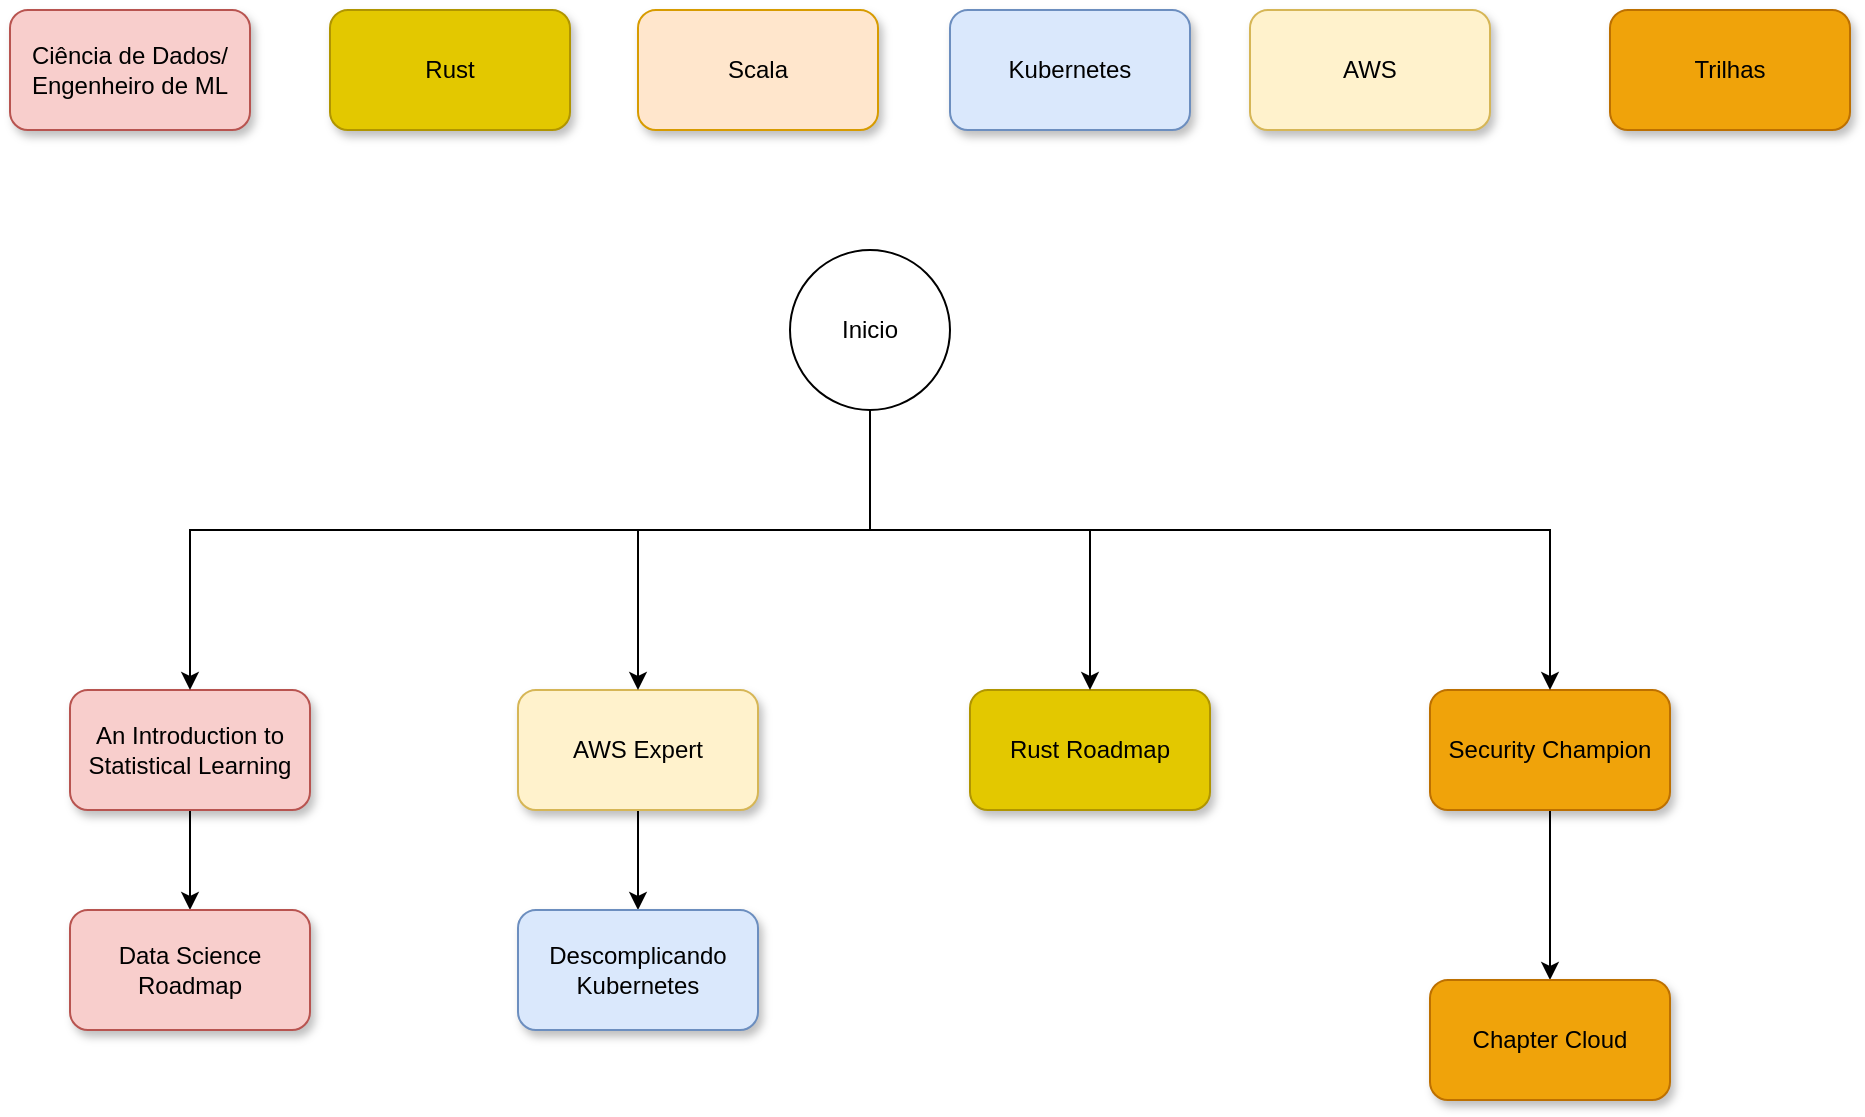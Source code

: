 <mxfile version="22.1.16" type="github">
  <diagram name="Página-1" id="EQxA5Od2Q3lQZ3v4GBOc">
    <mxGraphModel dx="1434" dy="746" grid="1" gridSize="10" guides="1" tooltips="1" connect="1" arrows="1" fold="1" page="1" pageScale="1" pageWidth="827" pageHeight="1169" math="0" shadow="0">
      <root>
        <mxCell id="0" />
        <mxCell id="1" parent="0" />
        <mxCell id="GFYhtWjBYcAE8isCYqtC-1" value="Ciência de Dados/&lt;br&gt;Engenheiro de ML" style="rounded=1;whiteSpace=wrap;html=1;fillColor=#f8cecc;strokeColor=#b85450;shadow=1;" parent="1" vertex="1">
          <mxGeometry x="40" y="40" width="120" height="60" as="geometry" />
        </mxCell>
        <mxCell id="GFYhtWjBYcAE8isCYqtC-2" value="Scala" style="rounded=1;whiteSpace=wrap;html=1;fillColor=#ffe6cc;strokeColor=#d79b00;shadow=1;" parent="1" vertex="1">
          <mxGeometry x="354" y="40" width="120" height="60" as="geometry" />
        </mxCell>
        <mxCell id="GFYhtWjBYcAE8isCYqtC-3" value="Rust" style="rounded=1;whiteSpace=wrap;html=1;fillColor=#e3c800;strokeColor=#B09500;shadow=1;fontColor=#000000;" parent="1" vertex="1">
          <mxGeometry x="200" y="40" width="120" height="60" as="geometry" />
        </mxCell>
        <mxCell id="GFYhtWjBYcAE8isCYqtC-4" value="Kubernetes" style="rounded=1;whiteSpace=wrap;html=1;fillColor=#dae8fc;strokeColor=#6c8ebf;shadow=1;" parent="1" vertex="1">
          <mxGeometry x="510" y="40" width="120" height="60" as="geometry" />
        </mxCell>
        <mxCell id="GFYhtWjBYcAE8isCYqtC-5" value="AWS" style="rounded=1;whiteSpace=wrap;html=1;fillColor=#fff2cc;strokeColor=#d6b656;shadow=1;" parent="1" vertex="1">
          <mxGeometry x="660" y="40" width="120" height="60" as="geometry" />
        </mxCell>
        <mxCell id="GFYhtWjBYcAE8isCYqtC-15" style="edgeStyle=orthogonalEdgeStyle;rounded=0;orthogonalLoop=1;jettySize=auto;html=1;" parent="1" source="GFYhtWjBYcAE8isCYqtC-10" target="GFYhtWjBYcAE8isCYqtC-12" edge="1">
          <mxGeometry relative="1" as="geometry" />
        </mxCell>
        <UserObject label="An Introduction to Statistical Learning" link="https://www.statlearning.com/" id="GFYhtWjBYcAE8isCYqtC-10">
          <mxCell style="rounded=1;whiteSpace=wrap;html=1;fillColor=#f8cecc;strokeColor=#b85450;shadow=1;" parent="1" vertex="1">
            <mxGeometry x="70" y="380" width="120" height="60" as="geometry" />
          </mxCell>
        </UserObject>
        <UserObject label="Data Science Roadmap" link="https://roadmap.sh/ai-data-scientist" id="GFYhtWjBYcAE8isCYqtC-12">
          <mxCell style="rounded=1;whiteSpace=wrap;html=1;fillColor=#f8cecc;strokeColor=#b85450;shadow=1;" parent="1" vertex="1">
            <mxGeometry x="70" y="490" width="120" height="60" as="geometry" />
          </mxCell>
        </UserObject>
        <mxCell id="GFYhtWjBYcAE8isCYqtC-18" style="edgeStyle=orthogonalEdgeStyle;rounded=0;orthogonalLoop=1;jettySize=auto;html=1;" parent="1" source="GFYhtWjBYcAE8isCYqtC-16" target="GFYhtWjBYcAE8isCYqtC-17" edge="1">
          <mxGeometry relative="1" as="geometry" />
        </mxCell>
        <UserObject label="AWS Expert" link="https://www.linuxtips.io/path-player?courseid=aws-expert&amp;unit=63a488d768e3faaa9d033308Unit" id="GFYhtWjBYcAE8isCYqtC-16">
          <mxCell style="rounded=1;whiteSpace=wrap;html=1;fillColor=#fff2cc;strokeColor=#d6b656;shadow=1;" parent="1" vertex="1">
            <mxGeometry x="294" y="380" width="120" height="60" as="geometry" />
          </mxCell>
        </UserObject>
        <UserObject label="Descomplicando Kubernetes" link="https://www.linuxtips.io/path-player?courseid=descomplicando-o-kubernetes-expert-mode&amp;unit=637c8f62a2320103c4014177Unit" id="GFYhtWjBYcAE8isCYqtC-17">
          <mxCell style="rounded=1;whiteSpace=wrap;html=1;fillColor=#dae8fc;strokeColor=#6c8ebf;shadow=1;" parent="1" vertex="1">
            <mxGeometry x="294" y="490" width="120" height="60" as="geometry" />
          </mxCell>
        </UserObject>
        <UserObject label="Rust Roadmap" link="https://roadmap.sh/rust" id="GFYhtWjBYcAE8isCYqtC-19">
          <mxCell style="rounded=1;whiteSpace=wrap;html=1;fillColor=#e3c800;strokeColor=#B09500;shadow=1;fontColor=#000000;" parent="1" vertex="1">
            <mxGeometry x="520" y="380" width="120" height="60" as="geometry" />
          </mxCell>
        </UserObject>
        <mxCell id="GFYhtWjBYcAE8isCYqtC-20" value="Trilhas" style="rounded=1;whiteSpace=wrap;html=1;fillColor=#f0a30a;strokeColor=#BD7000;shadow=1;fontColor=#000000;" parent="1" vertex="1">
          <mxGeometry x="840" y="40" width="120" height="60" as="geometry" />
        </mxCell>
        <mxCell id="QWYf4EimEr6cd_DEaJjt-3" style="edgeStyle=orthogonalEdgeStyle;rounded=0;orthogonalLoop=1;jettySize=auto;html=1;" edge="1" parent="1" source="GFYhtWjBYcAE8isCYqtC-22" target="QWYf4EimEr6cd_DEaJjt-2">
          <mxGeometry relative="1" as="geometry" />
        </mxCell>
        <mxCell id="GFYhtWjBYcAE8isCYqtC-22" value="Security Champion" style="rounded=1;whiteSpace=wrap;html=1;fillColor=#f0a30a;strokeColor=#BD7000;shadow=1;fontColor=#000000;" parent="1" vertex="1">
          <mxGeometry x="750" y="380" width="120" height="60" as="geometry" />
        </mxCell>
        <mxCell id="GFYhtWjBYcAE8isCYqtC-25" style="edgeStyle=orthogonalEdgeStyle;rounded=0;orthogonalLoop=1;jettySize=auto;html=1;entryX=0.5;entryY=0;entryDx=0;entryDy=0;" parent="1" source="GFYhtWjBYcAE8isCYqtC-24" target="GFYhtWjBYcAE8isCYqtC-10" edge="1">
          <mxGeometry relative="1" as="geometry">
            <Array as="points">
              <mxPoint x="470" y="300" />
              <mxPoint x="130" y="300" />
            </Array>
          </mxGeometry>
        </mxCell>
        <mxCell id="GFYhtWjBYcAE8isCYqtC-26" style="edgeStyle=orthogonalEdgeStyle;rounded=0;orthogonalLoop=1;jettySize=auto;html=1;" parent="1" source="GFYhtWjBYcAE8isCYqtC-24" target="GFYhtWjBYcAE8isCYqtC-16" edge="1">
          <mxGeometry relative="1" as="geometry">
            <Array as="points">
              <mxPoint x="470" y="300" />
              <mxPoint x="354" y="300" />
            </Array>
          </mxGeometry>
        </mxCell>
        <mxCell id="GFYhtWjBYcAE8isCYqtC-27" style="edgeStyle=orthogonalEdgeStyle;rounded=0;orthogonalLoop=1;jettySize=auto;html=1;" parent="1" source="GFYhtWjBYcAE8isCYqtC-24" target="GFYhtWjBYcAE8isCYqtC-19" edge="1">
          <mxGeometry relative="1" as="geometry">
            <Array as="points">
              <mxPoint x="470" y="300" />
              <mxPoint x="580" y="300" />
            </Array>
          </mxGeometry>
        </mxCell>
        <mxCell id="GFYhtWjBYcAE8isCYqtC-28" style="edgeStyle=orthogonalEdgeStyle;rounded=0;orthogonalLoop=1;jettySize=auto;html=1;" parent="1" source="GFYhtWjBYcAE8isCYqtC-24" target="GFYhtWjBYcAE8isCYqtC-22" edge="1">
          <mxGeometry relative="1" as="geometry">
            <Array as="points">
              <mxPoint x="470" y="300" />
              <mxPoint x="810" y="300" />
            </Array>
          </mxGeometry>
        </mxCell>
        <mxCell id="GFYhtWjBYcAE8isCYqtC-24" value="Inicio" style="ellipse;whiteSpace=wrap;html=1;aspect=fixed;" parent="1" vertex="1">
          <mxGeometry x="430" y="160" width="80" height="80" as="geometry" />
        </mxCell>
        <mxCell id="QWYf4EimEr6cd_DEaJjt-1" value="" style="shape=image;html=1;verticalAlign=top;verticalLabelPosition=bottom;labelBackgroundColor=#ffffff;imageAspect=0;aspect=fixed;image=https://cdn1.iconfinder.com/data/icons/material-core/20/check-circle-128.png" vertex="1" parent="1">
          <mxGeometry x="742" y="420" width="38" height="38" as="geometry" />
        </mxCell>
        <mxCell id="QWYf4EimEr6cd_DEaJjt-2" value="Chapter Cloud" style="rounded=1;whiteSpace=wrap;html=1;fillColor=#f0a30a;strokeColor=#BD7000;shadow=1;fontColor=#000000;" vertex="1" parent="1">
          <mxGeometry x="750" y="525" width="120" height="60" as="geometry" />
        </mxCell>
      </root>
    </mxGraphModel>
  </diagram>
</mxfile>
